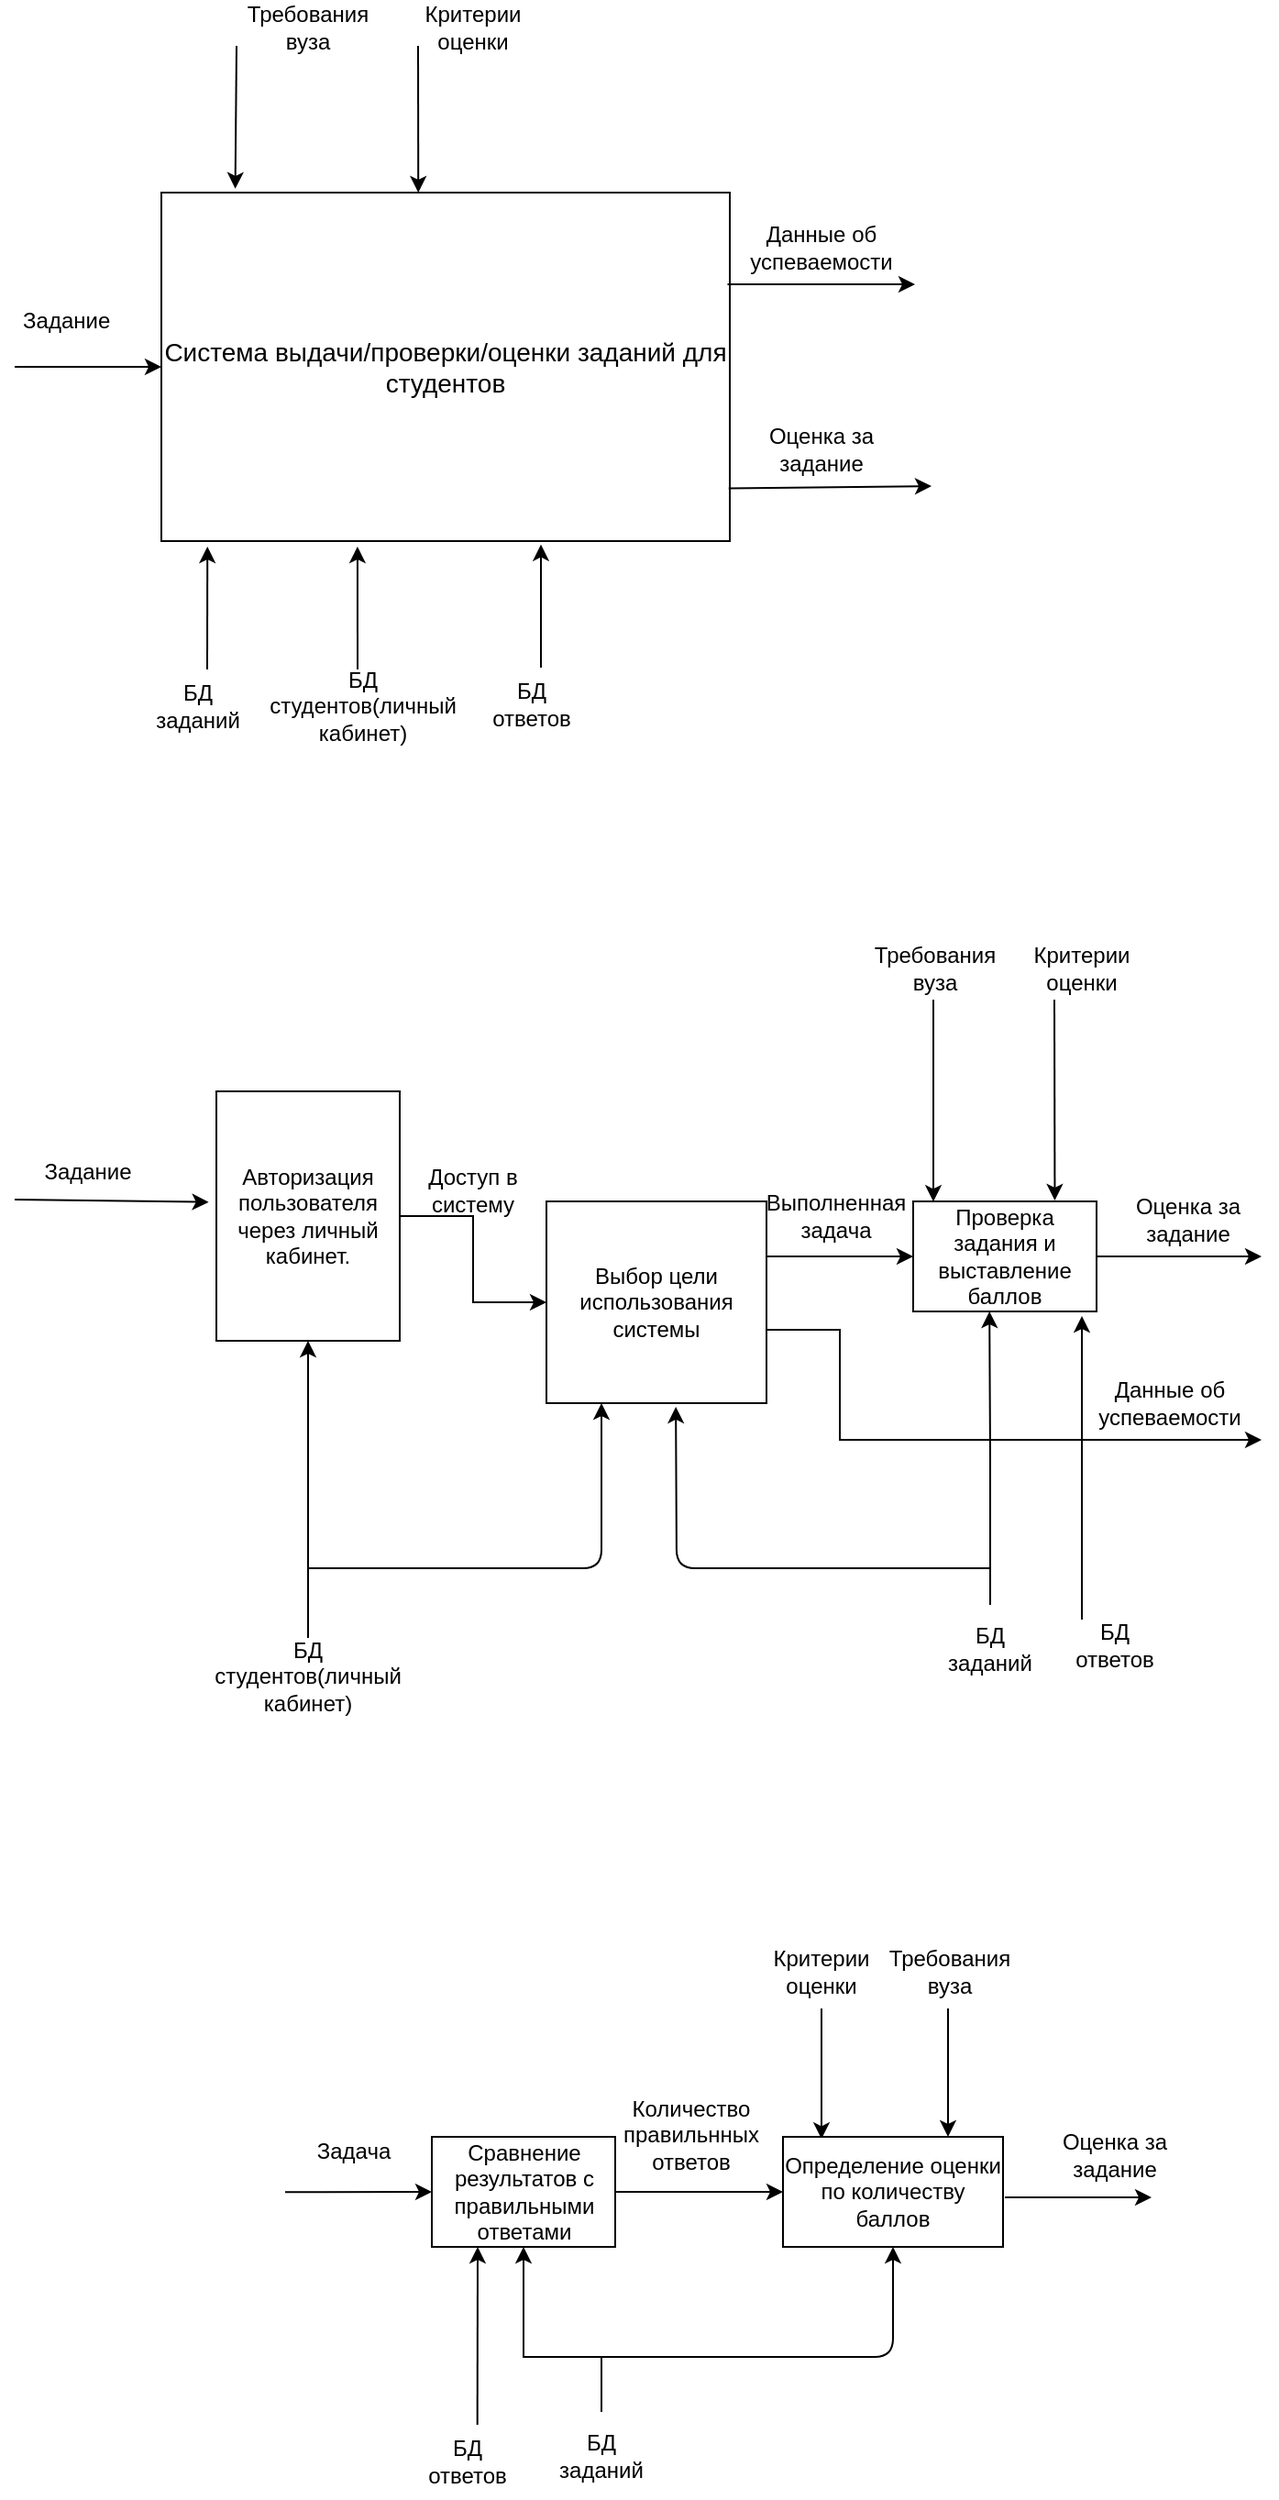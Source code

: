 <mxfile version="10.6.8" type="github"><diagram id="OVKAiTWcAPB-7hF7PlwY" name="Page-1"><mxGraphModel dx="360" dy="628" grid="1" gridSize="10" guides="1" tooltips="1" connect="1" arrows="1" fold="1" page="0" pageScale="1" pageWidth="827" pageHeight="1169" math="0" shadow="0"><root><mxCell id="0"/><mxCell id="1" parent="0"/><mxCell id="VSiXwZqnwtmJkdZ9RmOl-1" value="&lt;span id=&quot;docs-internal-guid-64730f6f-7fff-f685-0d6b-c4d00d496335&quot;&gt;&lt;span&gt;&lt;font style=&quot;font-size: 14px&quot;&gt;Система выдачи/проверки/оценки заданий для студентов&lt;/font&gt;&lt;/span&gt;&lt;/span&gt;" style="rounded=0;whiteSpace=wrap;html=1;fontStyle=0" parent="1" vertex="1"><mxGeometry x="160" y="200" width="310" height="190" as="geometry"/></mxCell><mxCell id="VSiXwZqnwtmJkdZ9RmOl-2" value="" style="endArrow=classic;html=1;entryX=0;entryY=0.5;entryDx=0;entryDy=0;fontStyle=0" parent="1" target="VSiXwZqnwtmJkdZ9RmOl-1" edge="1"><mxGeometry width="50" height="50" relative="1" as="geometry"><mxPoint x="80" y="295" as="sourcePoint"/><mxPoint x="220" y="430" as="targetPoint"/></mxGeometry></mxCell><mxCell id="VSiXwZqnwtmJkdZ9RmOl-4" value="БД заданий" style="text;html=1;strokeColor=none;fillColor=none;align=center;verticalAlign=middle;whiteSpace=wrap;rounded=0;fontStyle=0" parent="1" vertex="1"><mxGeometry x="160" y="470" width="40" height="20" as="geometry"/></mxCell><mxCell id="VSiXwZqnwtmJkdZ9RmOl-5" value="БД студентов(личный кабинет)" style="text;html=1;strokeColor=none;fillColor=none;align=center;verticalAlign=middle;whiteSpace=wrap;rounded=0;fontStyle=0" parent="1" vertex="1"><mxGeometry x="250" y="470" width="40" height="20" as="geometry"/></mxCell><mxCell id="VSiXwZqnwtmJkdZ9RmOl-7" value="" style="endArrow=classic;html=1;entryX=0.13;entryY=-0.011;entryDx=0;entryDy=0;entryPerimeter=0;fontStyle=0" parent="1" target="VSiXwZqnwtmJkdZ9RmOl-1" edge="1"><mxGeometry width="50" height="50" relative="1" as="geometry"><mxPoint x="201" y="120" as="sourcePoint"/><mxPoint x="203" y="180" as="targetPoint"/></mxGeometry></mxCell><mxCell id="VSiXwZqnwtmJkdZ9RmOl-8" value="" style="endArrow=classic;html=1;entryX=0.081;entryY=1.016;entryDx=0;entryDy=0;entryPerimeter=0;fontStyle=0" parent="1" target="VSiXwZqnwtmJkdZ9RmOl-1" edge="1"><mxGeometry width="50" height="50" relative="1" as="geometry"><mxPoint x="185" y="460" as="sourcePoint"/><mxPoint x="120" y="510" as="targetPoint"/></mxGeometry></mxCell><mxCell id="VSiXwZqnwtmJkdZ9RmOl-9" value="" style="endArrow=classic;html=1;entryX=0.345;entryY=1.016;entryDx=0;entryDy=0;entryPerimeter=0;fontStyle=0" parent="1" target="VSiXwZqnwtmJkdZ9RmOl-1" edge="1"><mxGeometry width="50" height="50" relative="1" as="geometry"><mxPoint x="267" y="460" as="sourcePoint"/><mxPoint x="120" y="510" as="targetPoint"/></mxGeometry></mxCell><mxCell id="VSiXwZqnwtmJkdZ9RmOl-10" value="Требования вуза" style="text;html=1;strokeColor=none;fillColor=none;align=center;verticalAlign=middle;whiteSpace=wrap;rounded=0;fontStyle=0" parent="1" vertex="1"><mxGeometry x="220" y="100" width="40" height="20" as="geometry"/></mxCell><mxCell id="VSiXwZqnwtmJkdZ9RmOl-19" value="" style="endArrow=classic;html=1;exitX=0.998;exitY=0.849;exitDx=0;exitDy=0;exitPerimeter=0;fontStyle=0" parent="1" source="VSiXwZqnwtmJkdZ9RmOl-1" edge="1"><mxGeometry width="50" height="50" relative="1" as="geometry"><mxPoint x="490" y="360" as="sourcePoint"/><mxPoint x="580" y="360" as="targetPoint"/></mxGeometry></mxCell><mxCell id="VSiXwZqnwtmJkdZ9RmOl-20" value="Данные об успеваемости" style="text;html=1;strokeColor=none;fillColor=none;align=center;verticalAlign=middle;whiteSpace=wrap;rounded=0;fontStyle=0" parent="1" vertex="1"><mxGeometry x="480" y="220" width="80" height="20" as="geometry"/></mxCell><mxCell id="VSiXwZqnwtmJkdZ9RmOl-23" value="Оценка за задание" style="text;html=1;strokeColor=none;fillColor=none;align=center;verticalAlign=middle;whiteSpace=wrap;rounded=0;fontStyle=0" parent="1" vertex="1"><mxGeometry x="480" y="330" width="80" height="20" as="geometry"/></mxCell><mxCell id="VSiXwZqnwtmJkdZ9RmOl-24" value="" style="endArrow=classic;html=1;exitX=0.996;exitY=0.263;exitDx=0;exitDy=0;exitPerimeter=0;fontStyle=0" parent="1" source="VSiXwZqnwtmJkdZ9RmOl-1" edge="1"><mxGeometry width="50" height="50" relative="1" as="geometry"><mxPoint x="490" y="250" as="sourcePoint"/><mxPoint x="571" y="250" as="targetPoint"/></mxGeometry></mxCell><mxCell id="VSiXwZqnwtmJkdZ9RmOl-25" value="Задание&amp;nbsp;" style="text;html=1;strokeColor=none;fillColor=none;align=center;verticalAlign=middle;whiteSpace=wrap;rounded=0;fontStyle=0" parent="1" vertex="1"><mxGeometry x="90" y="260" width="40" height="20" as="geometry"/></mxCell><mxCell id="VSiXwZqnwtmJkdZ9RmOl-26" value="" style="endArrow=classic;html=1;entryX=0.452;entryY=0;entryDx=0;entryDy=0;entryPerimeter=0;fontStyle=0" parent="1" target="VSiXwZqnwtmJkdZ9RmOl-1" edge="1"><mxGeometry width="50" height="50" relative="1" as="geometry"><mxPoint x="300" y="120" as="sourcePoint"/><mxPoint x="220" y="510" as="targetPoint"/></mxGeometry></mxCell><mxCell id="VSiXwZqnwtmJkdZ9RmOl-27" value="Критерии оценки" style="text;html=1;strokeColor=none;fillColor=none;align=center;verticalAlign=middle;whiteSpace=wrap;rounded=0;fontStyle=0" parent="1" vertex="1"><mxGeometry x="310" y="100" width="40" height="20" as="geometry"/></mxCell><mxCell id="VSiXwZqnwtmJkdZ9RmOl-32" value="" style="endArrow=classic;html=1;entryX=-0.042;entryY=0.444;entryDx=0;entryDy=0;fontStyle=0;entryPerimeter=0;" parent="1" target="VSiXwZqnwtmJkdZ9RmOl-38" edge="1"><mxGeometry width="50" height="50" relative="1" as="geometry"><mxPoint x="80" y="749" as="sourcePoint"/><mxPoint x="159.931" y="749.172" as="targetPoint"/></mxGeometry></mxCell><mxCell id="VSiXwZqnwtmJkdZ9RmOl-33" value="Задание" style="text;html=1;strokeColor=none;fillColor=none;align=center;verticalAlign=middle;whiteSpace=wrap;rounded=0;fontStyle=0" parent="1" vertex="1"><mxGeometry x="100" y="724" width="40" height="20" as="geometry"/></mxCell><mxCell id="VSiXwZqnwtmJkdZ9RmOl-34" value="" style="endArrow=classic;html=1;fontStyle=0;entryX=0.11;entryY=0.002;entryDx=0;entryDy=0;entryPerimeter=0;" parent="1" edge="1" target="VSiXwZqnwtmJkdZ9RmOl-50"><mxGeometry width="50" height="50" relative="1" as="geometry"><mxPoint x="581" y="640" as="sourcePoint"/><mxPoint x="590" y="710" as="targetPoint"/></mxGeometry></mxCell><mxCell id="VSiXwZqnwtmJkdZ9RmOl-35" value="Требования вуза" style="text;html=1;strokeColor=none;fillColor=none;align=center;verticalAlign=middle;whiteSpace=wrap;rounded=0;fontStyle=0" parent="1" vertex="1"><mxGeometry x="562" y="613" width="40" height="20" as="geometry"/></mxCell><mxCell id="VSiXwZqnwtmJkdZ9RmOl-36" value="" style="endArrow=classic;html=1;entryX=0.5;entryY=0;entryDx=0;entryDy=0;fontStyle=0" parent="1" edge="1"><mxGeometry width="50" height="50" relative="1" as="geometry"><mxPoint x="647" y="640" as="sourcePoint"/><mxPoint x="647.235" y="749.471" as="targetPoint"/></mxGeometry></mxCell><mxCell id="VSiXwZqnwtmJkdZ9RmOl-37" value="Критерии оценки" style="text;html=1;strokeColor=none;fillColor=none;align=center;verticalAlign=middle;whiteSpace=wrap;rounded=0;fontStyle=0" parent="1" vertex="1"><mxGeometry x="642" y="613" width="40" height="20" as="geometry"/></mxCell><mxCell id="VSiXwZqnwtmJkdZ9RmOl-48" style="edgeStyle=orthogonalEdgeStyle;rounded=0;orthogonalLoop=1;jettySize=auto;html=1;entryX=0;entryY=0.5;entryDx=0;entryDy=0;fontStyle=0" parent="1" source="VSiXwZqnwtmJkdZ9RmOl-38" target="VSiXwZqnwtmJkdZ9RmOl-47" edge="1"><mxGeometry relative="1" as="geometry"/></mxCell><mxCell id="VSiXwZqnwtmJkdZ9RmOl-38" value="Авторизация пользователя через личный кабинет." style="rounded=0;whiteSpace=wrap;html=1;fontStyle=0" parent="1" vertex="1"><mxGeometry x="190" y="690" width="100" height="136" as="geometry"/></mxCell><mxCell id="VSiXwZqnwtmJkdZ9RmOl-62" style="edgeStyle=orthogonalEdgeStyle;rounded=0;orthogonalLoop=1;jettySize=auto;html=1;entryX=0.416;entryY=1;entryDx=0;entryDy=0;entryPerimeter=0;fontStyle=0" parent="1" source="VSiXwZqnwtmJkdZ9RmOl-39" target="VSiXwZqnwtmJkdZ9RmOl-50" edge="1"><mxGeometry relative="1" as="geometry"/></mxCell><mxCell id="VSiXwZqnwtmJkdZ9RmOl-39" value="БД заданий" style="text;html=1;strokeColor=none;fillColor=none;align=center;verticalAlign=middle;whiteSpace=wrap;rounded=0;fontStyle=0" parent="1" vertex="1"><mxGeometry x="582" y="970" width="60" height="47" as="geometry"/></mxCell><mxCell id="VSiXwZqnwtmJkdZ9RmOl-45" style="edgeStyle=orthogonalEdgeStyle;rounded=0;orthogonalLoop=1;jettySize=auto;html=1;entryX=0.5;entryY=1;entryDx=0;entryDy=0;fontStyle=0" parent="1" source="VSiXwZqnwtmJkdZ9RmOl-40" target="VSiXwZqnwtmJkdZ9RmOl-38" edge="1"><mxGeometry relative="1" as="geometry"/></mxCell><mxCell id="VSiXwZqnwtmJkdZ9RmOl-40" value="БД студентов(личный кабинет)" style="text;html=1;strokeColor=none;fillColor=none;align=center;verticalAlign=middle;whiteSpace=wrap;rounded=0;fontStyle=0" parent="1" vertex="1"><mxGeometry x="220" y="988" width="40" height="42" as="geometry"/></mxCell><mxCell id="VSiXwZqnwtmJkdZ9RmOl-56" style="edgeStyle=orthogonalEdgeStyle;rounded=0;orthogonalLoop=1;jettySize=auto;html=1;fontStyle=0" parent="1" source="VSiXwZqnwtmJkdZ9RmOl-47" edge="1"><mxGeometry relative="1" as="geometry"><mxPoint x="760" y="880" as="targetPoint"/><Array as="points"><mxPoint x="530" y="820"/><mxPoint x="530" y="880"/></Array></mxGeometry></mxCell><mxCell id="VSiXwZqnwtmJkdZ9RmOl-61" style="edgeStyle=orthogonalEdgeStyle;rounded=0;orthogonalLoop=1;jettySize=auto;html=1;entryX=0;entryY=0.5;entryDx=0;entryDy=0;fontStyle=0" parent="1" source="VSiXwZqnwtmJkdZ9RmOl-47" target="VSiXwZqnwtmJkdZ9RmOl-50" edge="1"><mxGeometry relative="1" as="geometry"><Array as="points"><mxPoint x="510" y="780"/><mxPoint x="510" y="780"/></Array></mxGeometry></mxCell><mxCell id="VSiXwZqnwtmJkdZ9RmOl-47" value="Выбор цели использования системы" style="rounded=0;whiteSpace=wrap;html=1;fontStyle=0" parent="1" vertex="1"><mxGeometry x="370" y="750" width="120" height="110" as="geometry"/></mxCell><mxCell id="VSiXwZqnwtmJkdZ9RmOl-49" value="Доступ в систему" style="text;html=1;strokeColor=none;fillColor=none;align=center;verticalAlign=middle;whiteSpace=wrap;rounded=0;fontStyle=0" parent="1" vertex="1"><mxGeometry x="285" y="734" width="90" height="20" as="geometry"/></mxCell><mxCell id="1cahx3X7nr-Z6-Aq8u-e-3" style="edgeStyle=orthogonalEdgeStyle;rounded=0;orthogonalLoop=1;jettySize=auto;html=1;" edge="1" parent="1" source="VSiXwZqnwtmJkdZ9RmOl-50"><mxGeometry relative="1" as="geometry"><mxPoint x="760" y="780" as="targetPoint"/></mxGeometry></mxCell><mxCell id="VSiXwZqnwtmJkdZ9RmOl-50" value="Проверка задания и выставление баллов" style="rounded=0;whiteSpace=wrap;html=1;fontStyle=0" parent="1" vertex="1"><mxGeometry x="570" y="750" width="100" height="60" as="geometry"/></mxCell><mxCell id="VSiXwZqnwtmJkdZ9RmOl-57" value="Выполненная задача" style="text;html=1;strokeColor=none;fillColor=none;align=center;verticalAlign=middle;whiteSpace=wrap;rounded=0;fontStyle=0" parent="1" vertex="1"><mxGeometry x="482.5" y="743" width="90" height="30" as="geometry"/></mxCell><mxCell id="VSiXwZqnwtmJkdZ9RmOl-59" value="" style="endArrow=classic;html=1;entryX=0.25;entryY=1;entryDx=0;entryDy=0;fontStyle=0" parent="1" target="VSiXwZqnwtmJkdZ9RmOl-47" edge="1"><mxGeometry width="50" height="50" relative="1" as="geometry"><mxPoint x="240" y="950" as="sourcePoint"/><mxPoint x="600" y="950" as="targetPoint"/><Array as="points"><mxPoint x="400" y="950"/></Array></mxGeometry></mxCell><mxCell id="VSiXwZqnwtmJkdZ9RmOl-60" value="Данные об успеваемости" style="text;html=1;strokeColor=none;fillColor=none;align=center;verticalAlign=middle;whiteSpace=wrap;rounded=0;fontStyle=0" parent="1" vertex="1"><mxGeometry x="690" y="850" width="40" height="20" as="geometry"/></mxCell><mxCell id="1cahx3X7nr-Z6-Aq8u-e-1" value="" style="endArrow=classic;html=1;entryX=0.588;entryY=1.018;entryDx=0;entryDy=0;entryPerimeter=0;fontStyle=0" edge="1" parent="1" target="VSiXwZqnwtmJkdZ9RmOl-47"><mxGeometry width="50" height="50" relative="1" as="geometry"><mxPoint x="612" y="950" as="sourcePoint"/><mxPoint x="452" y="870" as="targetPoint"/><Array as="points"><mxPoint x="441" y="950"/></Array></mxGeometry></mxCell><mxCell id="1cahx3X7nr-Z6-Aq8u-e-2" value="Оценка за задание" style="text;html=1;strokeColor=none;fillColor=none;align=center;verticalAlign=middle;whiteSpace=wrap;rounded=0;fontStyle=0" vertex="1" parent="1"><mxGeometry x="680" y="750" width="80" height="20" as="geometry"/></mxCell><mxCell id="1cahx3X7nr-Z6-Aq8u-e-6" value="" style="endArrow=classic;html=1;fontStyle=0;entryX=0.75;entryY=0;entryDx=0;entryDy=0;" edge="1" parent="1" target="1cahx3X7nr-Z6-Aq8u-e-21"><mxGeometry width="50" height="50" relative="1" as="geometry"><mxPoint x="589" y="1190" as="sourcePoint"/><mxPoint x="590.5" y="1230" as="targetPoint"/></mxGeometry></mxCell><mxCell id="1cahx3X7nr-Z6-Aq8u-e-7" value="" style="endArrow=classic;html=1;fontStyle=0;entryX=0.175;entryY=0.019;entryDx=0;entryDy=0;entryPerimeter=0;" edge="1" parent="1" target="1cahx3X7nr-Z6-Aq8u-e-21"><mxGeometry width="50" height="50" relative="1" as="geometry"><mxPoint x="520" y="1190" as="sourcePoint"/><mxPoint x="519" y="1240" as="targetPoint"/></mxGeometry></mxCell><mxCell id="1cahx3X7nr-Z6-Aq8u-e-9" style="edgeStyle=orthogonalEdgeStyle;rounded=0;orthogonalLoop=1;jettySize=auto;html=1;entryX=0;entryY=0.5;entryDx=0;entryDy=0;fontStyle=0" edge="1" parent="1" target="1cahx3X7nr-Z6-Aq8u-e-11"><mxGeometry relative="1" as="geometry"><Array as="points"><mxPoint x="247.5" y="1290"/><mxPoint x="247.5" y="1290"/></Array><mxPoint x="227.5" y="1290.143" as="sourcePoint"/></mxGeometry></mxCell><mxCell id="1cahx3X7nr-Z6-Aq8u-e-10" style="edgeStyle=orthogonalEdgeStyle;rounded=0;orthogonalLoop=1;jettySize=auto;html=1;" edge="1" parent="1"><mxGeometry relative="1" as="geometry"><mxPoint x="700" y="1293" as="targetPoint"/><mxPoint x="620" y="1293" as="sourcePoint"/></mxGeometry></mxCell><mxCell id="1cahx3X7nr-Z6-Aq8u-e-22" style="edgeStyle=orthogonalEdgeStyle;rounded=0;orthogonalLoop=1;jettySize=auto;html=1;entryX=0;entryY=0.5;entryDx=0;entryDy=0;" edge="1" parent="1" source="1cahx3X7nr-Z6-Aq8u-e-11" target="1cahx3X7nr-Z6-Aq8u-e-21"><mxGeometry relative="1" as="geometry"/></mxCell><mxCell id="1cahx3X7nr-Z6-Aq8u-e-11" value="Сравнение результатов с правильными ответами" style="rounded=0;whiteSpace=wrap;html=1;fontStyle=0" vertex="1" parent="1"><mxGeometry x="307.5" y="1260" width="100" height="60" as="geometry"/></mxCell><mxCell id="1cahx3X7nr-Z6-Aq8u-e-12" value="Задача" style="text;html=1;strokeColor=none;fillColor=none;align=center;verticalAlign=middle;whiteSpace=wrap;rounded=0;fontStyle=0" vertex="1" parent="1"><mxGeometry x="220" y="1253" width="90" height="30" as="geometry"/></mxCell><mxCell id="1cahx3X7nr-Z6-Aq8u-e-14" value="Оценка за задание" style="text;html=1;strokeColor=none;fillColor=none;align=center;verticalAlign=middle;whiteSpace=wrap;rounded=0;fontStyle=0" vertex="1" parent="1"><mxGeometry x="640" y="1260" width="80" height="20" as="geometry"/></mxCell><mxCell id="1cahx3X7nr-Z6-Aq8u-e-15" value="Требования вуза" style="text;html=1;strokeColor=none;fillColor=none;align=center;verticalAlign=middle;whiteSpace=wrap;rounded=0;fontStyle=0" vertex="1" parent="1"><mxGeometry x="569.824" y="1160" width="40" height="20" as="geometry"/></mxCell><mxCell id="1cahx3X7nr-Z6-Aq8u-e-16" value="Критерии оценки" style="text;html=1;strokeColor=none;fillColor=none;align=center;verticalAlign=middle;whiteSpace=wrap;rounded=0;fontStyle=0" vertex="1" parent="1"><mxGeometry x="499.824" y="1160" width="40" height="20" as="geometry"/></mxCell><mxCell id="1cahx3X7nr-Z6-Aq8u-e-20" style="edgeStyle=orthogonalEdgeStyle;rounded=0;orthogonalLoop=1;jettySize=auto;html=1;entryX=0.5;entryY=1;entryDx=0;entryDy=0;fontStyle=1" edge="1" parent="1" source="1cahx3X7nr-Z6-Aq8u-e-19" target="1cahx3X7nr-Z6-Aq8u-e-11"><mxGeometry relative="1" as="geometry"><Array as="points"><mxPoint x="400" y="1434"/><mxPoint x="400" y="1380"/><mxPoint x="358" y="1380"/></Array></mxGeometry></mxCell><mxCell id="1cahx3X7nr-Z6-Aq8u-e-19" value="БД заданий" style="text;html=1;strokeColor=none;fillColor=none;align=center;verticalAlign=middle;whiteSpace=wrap;rounded=0;fontStyle=0" vertex="1" parent="1"><mxGeometry x="370" y="1410" width="60" height="47" as="geometry"/></mxCell><mxCell id="1cahx3X7nr-Z6-Aq8u-e-21" value="Определение оценки по количеству баллов" style="rounded=0;whiteSpace=wrap;html=1;" vertex="1" parent="1"><mxGeometry x="499" y="1260" width="120" height="60" as="geometry"/></mxCell><mxCell id="1cahx3X7nr-Z6-Aq8u-e-24" value="Количество правильнных ответов" style="text;html=1;strokeColor=none;fillColor=none;align=center;verticalAlign=middle;whiteSpace=wrap;rounded=0;" vertex="1" parent="1"><mxGeometry x="428.5" y="1249" width="40" height="20" as="geometry"/></mxCell><mxCell id="1cahx3X7nr-Z6-Aq8u-e-27" value="БД ответов" style="text;html=1;strokeColor=none;fillColor=none;align=center;verticalAlign=middle;whiteSpace=wrap;rounded=0;fontStyle=0" vertex="1" parent="1"><mxGeometry x="342" y="469" width="40" height="20" as="geometry"/></mxCell><mxCell id="1cahx3X7nr-Z6-Aq8u-e-28" value="" style="endArrow=classic;html=1;entryX=0.081;entryY=1.016;entryDx=0;entryDy=0;entryPerimeter=0;fontStyle=0" edge="1" parent="1"><mxGeometry width="50" height="50" relative="1" as="geometry"><mxPoint x="367" y="459" as="sourcePoint"/><mxPoint x="367" y="391.833" as="targetPoint"/></mxGeometry></mxCell><mxCell id="1cahx3X7nr-Z6-Aq8u-e-29" value="БД ответов" style="text;html=1;strokeColor=none;fillColor=none;align=center;verticalAlign=middle;whiteSpace=wrap;rounded=0;fontStyle=0" vertex="1" parent="1"><mxGeometry x="659.833" y="982" width="40" height="20" as="geometry"/></mxCell><mxCell id="1cahx3X7nr-Z6-Aq8u-e-30" value="" style="endArrow=classic;html=1;entryX=0.95;entryY=1.075;entryDx=0;entryDy=0;entryPerimeter=0;fontStyle=0" edge="1" parent="1"><mxGeometry width="50" height="50" relative="1" as="geometry"><mxPoint x="662" y="978" as="sourcePoint"/><mxPoint x="662" y="812.5" as="targetPoint"/></mxGeometry></mxCell><mxCell id="1cahx3X7nr-Z6-Aq8u-e-31" value="БД ответов" style="text;html=1;strokeColor=none;fillColor=none;align=center;verticalAlign=middle;whiteSpace=wrap;rounded=0;fontStyle=0" vertex="1" parent="1"><mxGeometry x="307.333" y="1427" width="40" height="20" as="geometry"/></mxCell><mxCell id="1cahx3X7nr-Z6-Aq8u-e-32" value="" style="endArrow=classic;html=1;entryX=0.25;entryY=1;entryDx=0;entryDy=0;fontStyle=0" edge="1" parent="1" target="1cahx3X7nr-Z6-Aq8u-e-11"><mxGeometry width="50" height="50" relative="1" as="geometry"><mxPoint x="332.333" y="1417" as="sourcePoint"/><mxPoint x="332.333" y="1349.833" as="targetPoint"/></mxGeometry></mxCell><mxCell id="1cahx3X7nr-Z6-Aq8u-e-34" value="" style="endArrow=classic;html=1;entryX=0.5;entryY=1;entryDx=0;entryDy=0;" edge="1" parent="1" target="1cahx3X7nr-Z6-Aq8u-e-21"><mxGeometry width="50" height="50" relative="1" as="geometry"><mxPoint x="400" y="1380" as="sourcePoint"/><mxPoint x="340" y="1480" as="targetPoint"/><Array as="points"><mxPoint x="559" y="1380"/></Array></mxGeometry></mxCell></root></mxGraphModel></diagram></mxfile>